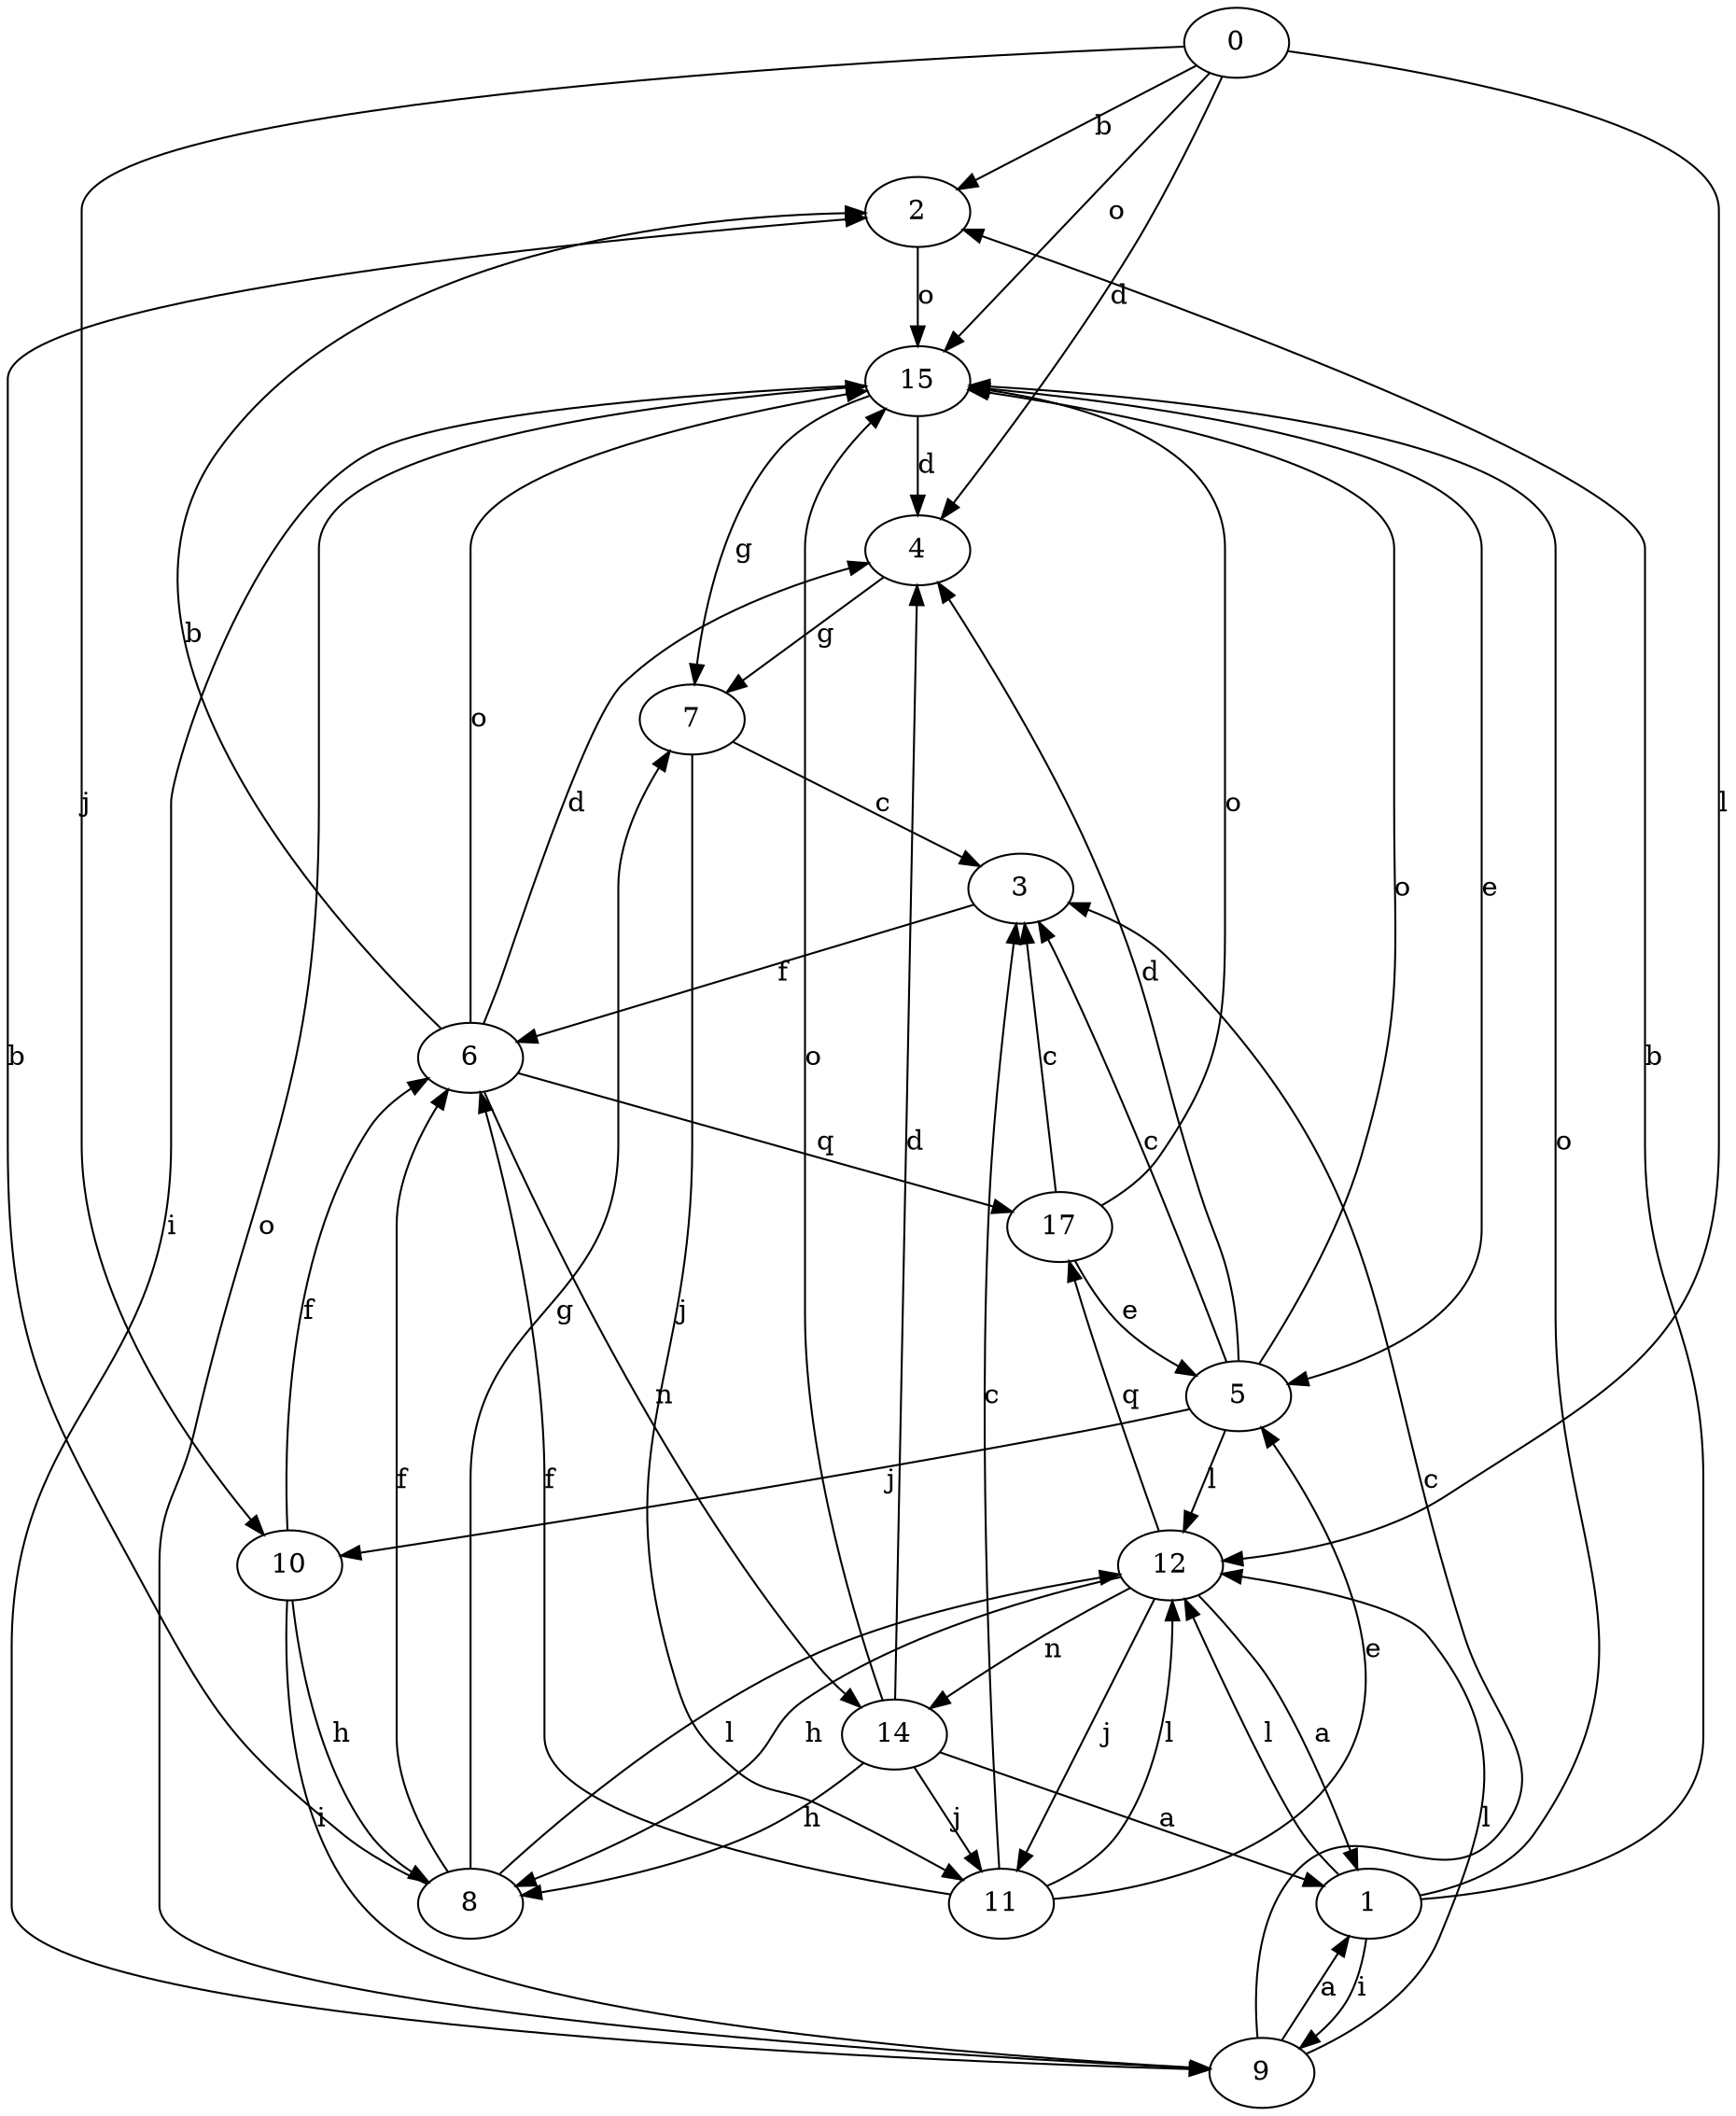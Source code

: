 strict digraph  {
0;
1;
2;
3;
4;
5;
6;
7;
8;
9;
10;
11;
12;
14;
15;
17;
0 -> 2  [label=b];
0 -> 4  [label=d];
0 -> 10  [label=j];
0 -> 12  [label=l];
0 -> 15  [label=o];
1 -> 2  [label=b];
1 -> 9  [label=i];
1 -> 12  [label=l];
1 -> 15  [label=o];
2 -> 15  [label=o];
3 -> 6  [label=f];
4 -> 7  [label=g];
5 -> 3  [label=c];
5 -> 4  [label=d];
5 -> 10  [label=j];
5 -> 12  [label=l];
5 -> 15  [label=o];
6 -> 2  [label=b];
6 -> 4  [label=d];
6 -> 14  [label=n];
6 -> 15  [label=o];
6 -> 17  [label=q];
7 -> 3  [label=c];
7 -> 11  [label=j];
8 -> 2  [label=b];
8 -> 6  [label=f];
8 -> 7  [label=g];
8 -> 12  [label=l];
9 -> 1  [label=a];
9 -> 3  [label=c];
9 -> 12  [label=l];
9 -> 15  [label=o];
10 -> 6  [label=f];
10 -> 8  [label=h];
10 -> 9  [label=i];
11 -> 3  [label=c];
11 -> 5  [label=e];
11 -> 6  [label=f];
11 -> 12  [label=l];
12 -> 1  [label=a];
12 -> 8  [label=h];
12 -> 11  [label=j];
12 -> 14  [label=n];
12 -> 17  [label=q];
14 -> 1  [label=a];
14 -> 4  [label=d];
14 -> 8  [label=h];
14 -> 11  [label=j];
14 -> 15  [label=o];
15 -> 4  [label=d];
15 -> 5  [label=e];
15 -> 7  [label=g];
15 -> 9  [label=i];
17 -> 3  [label=c];
17 -> 5  [label=e];
17 -> 15  [label=o];
}
